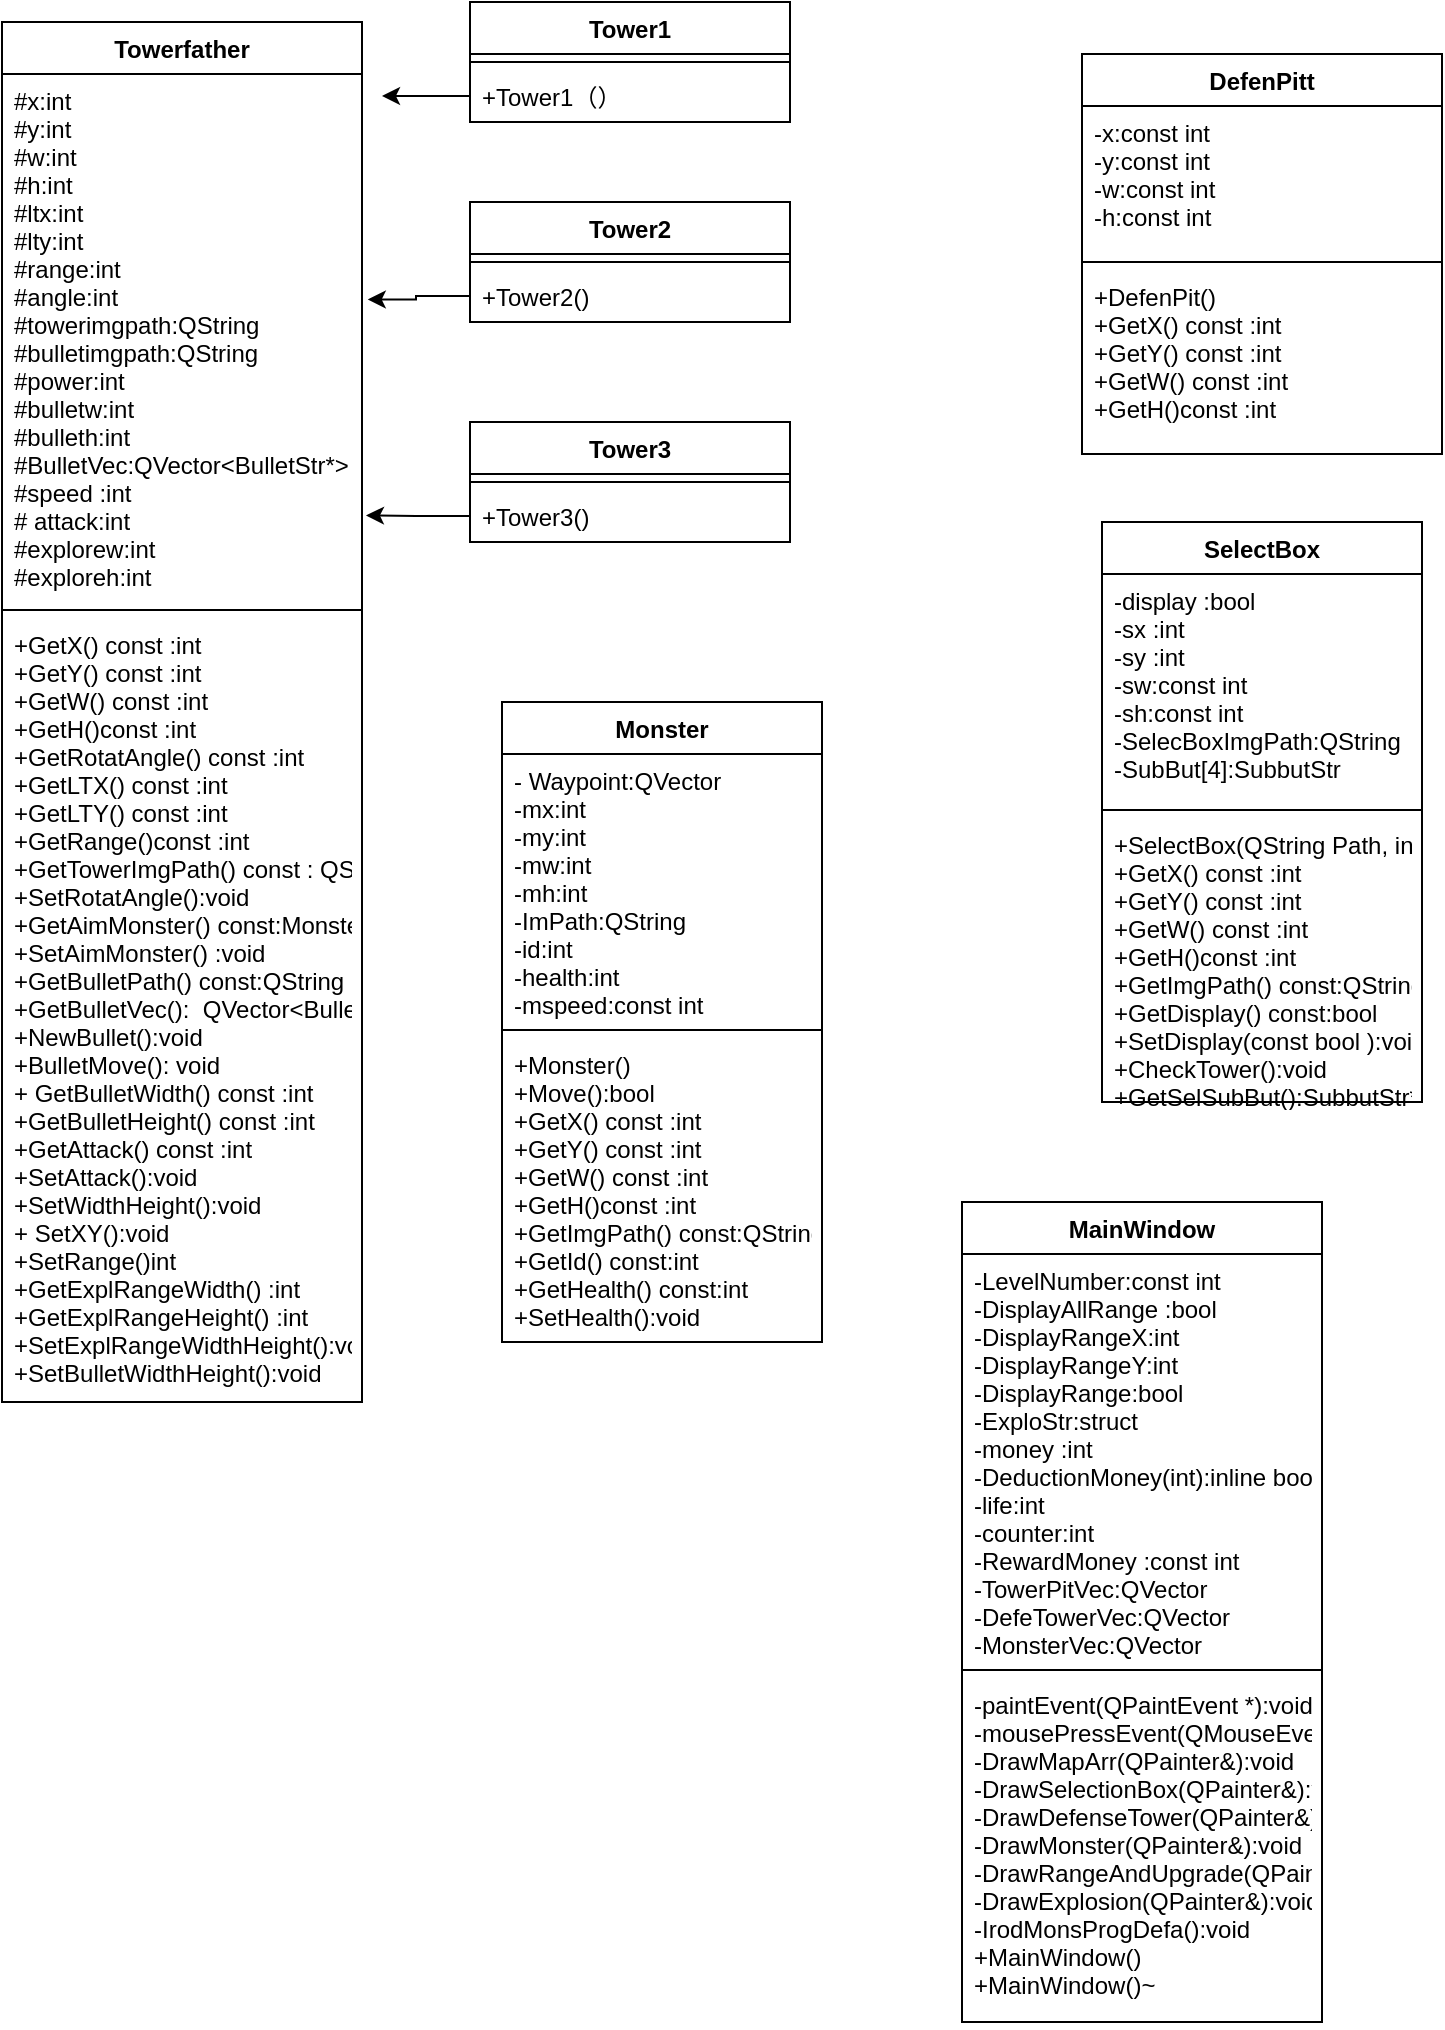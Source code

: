 <mxfile version="12.9.11" type="github"><diagram id="-Lg224OEGCXpfik_Urdk" name="Page-1"><mxGraphModel dx="1038" dy="548" grid="1" gridSize="10" guides="1" tooltips="1" connect="1" arrows="1" fold="1" page="1" pageScale="1" pageWidth="827" pageHeight="1169" math="0" shadow="0"><root><mxCell id="0"/><mxCell id="1" parent="0"/><mxCell id="gMZwpT5z1bTZswYviNnc-2" value="Towerfather" style="swimlane;fontStyle=1;align=center;verticalAlign=top;childLayout=stackLayout;horizontal=1;startSize=26;horizontalStack=0;resizeParent=1;resizeParentMax=0;resizeLast=0;collapsible=1;marginBottom=0;" vertex="1" parent="1"><mxGeometry x="100" y="130" width="180" height="690" as="geometry"/></mxCell><mxCell id="gMZwpT5z1bTZswYviNnc-3" value="#x:int&#10;#y:int&#10;#w:int&#10;#h:int&#10;#ltx:int&#10;#lty:int&#10;#range:int &#10;#angle:int&#10;#towerimgpath:QString&#10;#bulletimgpath:QString&#10;#power:int           &#10;#bulletw:int&#10;#bulleth:int&#10;#BulletVec:QVector&lt;BulletStr*&gt; &#10;#speed :int&#10;# attack:int&#10;#explorew:int&#10;#exploreh:int" style="text;strokeColor=none;fillColor=none;align=left;verticalAlign=top;spacingLeft=4;spacingRight=4;overflow=hidden;rotatable=0;points=[[0,0.5],[1,0.5]];portConstraint=eastwest;" vertex="1" parent="gMZwpT5z1bTZswYviNnc-2"><mxGeometry y="26" width="180" height="264" as="geometry"/></mxCell><mxCell id="gMZwpT5z1bTZswYviNnc-4" value="" style="line;strokeWidth=1;fillColor=none;align=left;verticalAlign=middle;spacingTop=-1;spacingLeft=3;spacingRight=3;rotatable=0;labelPosition=right;points=[];portConstraint=eastwest;" vertex="1" parent="gMZwpT5z1bTZswYviNnc-2"><mxGeometry y="290" width="180" height="8" as="geometry"/></mxCell><mxCell id="gMZwpT5z1bTZswYviNnc-5" value="+GetX() const :int&#10;+GetY() const :int&#10;+GetW() const :int&#10;+GetH()const :int&#10;+GetRotatAngle() const :int&#10;+GetLTX() const :int&#10;+GetLTY() const :int&#10;+GetRange()const :int   &#10;+GetTowerImgPath() const : QString  &#10;+SetRotatAngle():void&#10;+GetAimMonster() const:Monster* &#10;+SetAimMonster() :void&#10;+GetBulletPath() const:QString&#10;+GetBulletVec():  QVector&lt;BulletStr*&gt;&amp;&#10;+NewBullet():void&#10;+BulletMove(): void&#10;+ GetBulletWidth() const :int&#10;+GetBulletHeight() const :int&#10;+GetAttack() const :int&#10;+SetAttack():void&#10;+SetWidthHeight():void&#10;+ SetXY():void&#10;+SetRange()int&#10;+GetExplRangeWidth() :int&#10;+GetExplRangeHeight() :int&#10;+SetExplRangeWidthHeight():void&#10;+SetBulletWidthHeight():void" style="text;strokeColor=none;fillColor=none;align=left;verticalAlign=top;spacingLeft=4;spacingRight=4;overflow=hidden;rotatable=0;points=[[0,0.5],[1,0.5]];portConstraint=eastwest;" vertex="1" parent="gMZwpT5z1bTZswYviNnc-2"><mxGeometry y="298" width="180" height="392" as="geometry"/></mxCell><mxCell id="gMZwpT5z1bTZswYviNnc-6" value="Tower1" style="swimlane;fontStyle=1;align=center;verticalAlign=top;childLayout=stackLayout;horizontal=1;startSize=26;horizontalStack=0;resizeParent=1;resizeParentMax=0;resizeLast=0;collapsible=1;marginBottom=0;" vertex="1" parent="1"><mxGeometry x="334" y="120" width="160" height="60" as="geometry"/></mxCell><mxCell id="gMZwpT5z1bTZswYviNnc-8" value="" style="line;strokeWidth=1;fillColor=none;align=left;verticalAlign=middle;spacingTop=-1;spacingLeft=3;spacingRight=3;rotatable=0;labelPosition=right;points=[];portConstraint=eastwest;" vertex="1" parent="gMZwpT5z1bTZswYviNnc-6"><mxGeometry y="26" width="160" height="8" as="geometry"/></mxCell><mxCell id="gMZwpT5z1bTZswYviNnc-9" value="+Tower1（）" style="text;strokeColor=none;fillColor=none;align=left;verticalAlign=top;spacingLeft=4;spacingRight=4;overflow=hidden;rotatable=0;points=[[0,0.5],[1,0.5]];portConstraint=eastwest;" vertex="1" parent="gMZwpT5z1bTZswYviNnc-6"><mxGeometry y="34" width="160" height="26" as="geometry"/></mxCell><mxCell id="gMZwpT5z1bTZswYviNnc-10" value="Tower2" style="swimlane;fontStyle=1;align=center;verticalAlign=top;childLayout=stackLayout;horizontal=1;startSize=26;horizontalStack=0;resizeParent=1;resizeParentMax=0;resizeLast=0;collapsible=1;marginBottom=0;" vertex="1" parent="1"><mxGeometry x="334" y="220" width="160" height="60" as="geometry"/></mxCell><mxCell id="gMZwpT5z1bTZswYviNnc-12" value="" style="line;strokeWidth=1;fillColor=none;align=left;verticalAlign=middle;spacingTop=-1;spacingLeft=3;spacingRight=3;rotatable=0;labelPosition=right;points=[];portConstraint=eastwest;" vertex="1" parent="gMZwpT5z1bTZswYviNnc-10"><mxGeometry y="26" width="160" height="8" as="geometry"/></mxCell><mxCell id="gMZwpT5z1bTZswYviNnc-13" value="+Tower2()" style="text;strokeColor=none;fillColor=none;align=left;verticalAlign=top;spacingLeft=4;spacingRight=4;overflow=hidden;rotatable=0;points=[[0,0.5],[1,0.5]];portConstraint=eastwest;" vertex="1" parent="gMZwpT5z1bTZswYviNnc-10"><mxGeometry y="34" width="160" height="26" as="geometry"/></mxCell><mxCell id="gMZwpT5z1bTZswYviNnc-14" value="Tower3" style="swimlane;fontStyle=1;align=center;verticalAlign=top;childLayout=stackLayout;horizontal=1;startSize=26;horizontalStack=0;resizeParent=1;resizeParentMax=0;resizeLast=0;collapsible=1;marginBottom=0;" vertex="1" parent="1"><mxGeometry x="334" y="330" width="160" height="60" as="geometry"/></mxCell><mxCell id="gMZwpT5z1bTZswYviNnc-16" value="" style="line;strokeWidth=1;fillColor=none;align=left;verticalAlign=middle;spacingTop=-1;spacingLeft=3;spacingRight=3;rotatable=0;labelPosition=right;points=[];portConstraint=eastwest;" vertex="1" parent="gMZwpT5z1bTZswYviNnc-14"><mxGeometry y="26" width="160" height="8" as="geometry"/></mxCell><mxCell id="gMZwpT5z1bTZswYviNnc-17" value="+Tower3()" style="text;strokeColor=none;fillColor=none;align=left;verticalAlign=top;spacingLeft=4;spacingRight=4;overflow=hidden;rotatable=0;points=[[0,0.5],[1,0.5]];portConstraint=eastwest;" vertex="1" parent="gMZwpT5z1bTZswYviNnc-14"><mxGeometry y="34" width="160" height="26" as="geometry"/></mxCell><mxCell id="gMZwpT5z1bTZswYviNnc-18" style="edgeStyle=orthogonalEdgeStyle;rounded=0;orthogonalLoop=1;jettySize=auto;html=1;exitX=0;exitY=0.5;exitDx=0;exitDy=0;entryX=1.011;entryY=0.836;entryDx=0;entryDy=0;entryPerimeter=0;" edge="1" parent="1" source="gMZwpT5z1bTZswYviNnc-17" target="gMZwpT5z1bTZswYviNnc-3"><mxGeometry relative="1" as="geometry"/></mxCell><mxCell id="gMZwpT5z1bTZswYviNnc-19" style="edgeStyle=orthogonalEdgeStyle;rounded=0;orthogonalLoop=1;jettySize=auto;html=1;entryX=1.016;entryY=0.427;entryDx=0;entryDy=0;entryPerimeter=0;" edge="1" parent="1" source="gMZwpT5z1bTZswYviNnc-13" target="gMZwpT5z1bTZswYviNnc-3"><mxGeometry relative="1" as="geometry"/></mxCell><mxCell id="gMZwpT5z1bTZswYviNnc-20" style="edgeStyle=orthogonalEdgeStyle;rounded=0;orthogonalLoop=1;jettySize=auto;html=1;" edge="1" parent="1" source="gMZwpT5z1bTZswYviNnc-9"><mxGeometry relative="1" as="geometry"><mxPoint x="290" y="167" as="targetPoint"/></mxGeometry></mxCell><mxCell id="gMZwpT5z1bTZswYviNnc-21" value="DefenPitt" style="swimlane;fontStyle=1;align=center;verticalAlign=top;childLayout=stackLayout;horizontal=1;startSize=26;horizontalStack=0;resizeParent=1;resizeParentMax=0;resizeLast=0;collapsible=1;marginBottom=0;" vertex="1" parent="1"><mxGeometry x="640" y="146" width="180" height="200" as="geometry"/></mxCell><mxCell id="gMZwpT5z1bTZswYviNnc-22" value="-x:const int &#10;-y:const int &#10;-w:const int &#10;-h:const int " style="text;strokeColor=none;fillColor=none;align=left;verticalAlign=top;spacingLeft=4;spacingRight=4;overflow=hidden;rotatable=0;points=[[0,0.5],[1,0.5]];portConstraint=eastwest;" vertex="1" parent="gMZwpT5z1bTZswYviNnc-21"><mxGeometry y="26" width="180" height="74" as="geometry"/></mxCell><mxCell id="gMZwpT5z1bTZswYviNnc-23" value="" style="line;strokeWidth=1;fillColor=none;align=left;verticalAlign=middle;spacingTop=-1;spacingLeft=3;spacingRight=3;rotatable=0;labelPosition=right;points=[];portConstraint=eastwest;" vertex="1" parent="gMZwpT5z1bTZswYviNnc-21"><mxGeometry y="100" width="180" height="8" as="geometry"/></mxCell><mxCell id="gMZwpT5z1bTZswYviNnc-24" value="+DefenPit()&#10;+GetX() const :int&#10;+GetY() const :int&#10;+GetW() const :int&#10;+GetH()const :int" style="text;strokeColor=none;fillColor=none;align=left;verticalAlign=top;spacingLeft=4;spacingRight=4;overflow=hidden;rotatable=0;points=[[0,0.5],[1,0.5]];portConstraint=eastwest;" vertex="1" parent="gMZwpT5z1bTZswYviNnc-21"><mxGeometry y="108" width="180" height="92" as="geometry"/></mxCell><mxCell id="gMZwpT5z1bTZswYviNnc-25" value="SelectBox" style="swimlane;fontStyle=1;align=center;verticalAlign=top;childLayout=stackLayout;horizontal=1;startSize=26;horizontalStack=0;resizeParent=1;resizeParentMax=0;resizeLast=0;collapsible=1;marginBottom=0;" vertex="1" parent="1"><mxGeometry x="650" y="380" width="160" height="290" as="geometry"/></mxCell><mxCell id="gMZwpT5z1bTZswYviNnc-26" value="-display :bool&#10;-sx :int&#10;-sy :int&#10;-sw:const int&#10;-sh:const int&#10;-SelecBoxImgPath:QString&#10;-SubBut[4]:SubbutStr " style="text;strokeColor=none;fillColor=none;align=left;verticalAlign=top;spacingLeft=4;spacingRight=4;overflow=hidden;rotatable=0;points=[[0,0.5],[1,0.5]];portConstraint=eastwest;" vertex="1" parent="gMZwpT5z1bTZswYviNnc-25"><mxGeometry y="26" width="160" height="114" as="geometry"/></mxCell><mxCell id="gMZwpT5z1bTZswYviNnc-27" value="" style="line;strokeWidth=1;fillColor=none;align=left;verticalAlign=middle;spacingTop=-1;spacingLeft=3;spacingRight=3;rotatable=0;labelPosition=right;points=[];portConstraint=eastwest;" vertex="1" parent="gMZwpT5z1bTZswYviNnc-25"><mxGeometry y="140" width="160" height="8" as="geometry"/></mxCell><mxCell id="gMZwpT5z1bTZswYviNnc-28" value="+SelectBox(QString Path, int , int )&#10;+GetX() const :int&#10;+GetY() const :int&#10;+GetW() const :int&#10;+GetH()const :int&#10;+GetImgPath() const:QString &#10;+GetDisplay() const:bool&#10;+SetDisplay(const bool ):void&#10;+CheckTower():void&#10;+GetSelSubBut():SubbutStr*" style="text;strokeColor=none;fillColor=none;align=left;verticalAlign=top;spacingLeft=4;spacingRight=4;overflow=hidden;rotatable=0;points=[[0,0.5],[1,0.5]];portConstraint=eastwest;" vertex="1" parent="gMZwpT5z1bTZswYviNnc-25"><mxGeometry y="148" width="160" height="142" as="geometry"/></mxCell><mxCell id="gMZwpT5z1bTZswYviNnc-29" value="Monster" style="swimlane;fontStyle=1;align=center;verticalAlign=top;childLayout=stackLayout;horizontal=1;startSize=26;horizontalStack=0;resizeParent=1;resizeParentMax=0;resizeLast=0;collapsible=1;marginBottom=0;" vertex="1" parent="1"><mxGeometry x="350" y="470" width="160" height="320" as="geometry"/></mxCell><mxCell id="gMZwpT5z1bTZswYviNnc-30" value="- Waypoint:QVector&#10;-mx:int&#10;-my:int&#10;-mw:int &#10;-mh:int&#10;-ImPath:QString&#10;-id:int&#10;-health:int&#10;-mspeed:const int" style="text;strokeColor=none;fillColor=none;align=left;verticalAlign=top;spacingLeft=4;spacingRight=4;overflow=hidden;rotatable=0;points=[[0,0.5],[1,0.5]];portConstraint=eastwest;" vertex="1" parent="gMZwpT5z1bTZswYviNnc-29"><mxGeometry y="26" width="160" height="134" as="geometry"/></mxCell><mxCell id="gMZwpT5z1bTZswYviNnc-31" value="" style="line;strokeWidth=1;fillColor=none;align=left;verticalAlign=middle;spacingTop=-1;spacingLeft=3;spacingRight=3;rotatable=0;labelPosition=right;points=[];portConstraint=eastwest;" vertex="1" parent="gMZwpT5z1bTZswYviNnc-29"><mxGeometry y="160" width="160" height="8" as="geometry"/></mxCell><mxCell id="gMZwpT5z1bTZswYviNnc-32" value="+Monster()&#10;+Move():bool         &#10;+GetX() const :int&#10;+GetY() const :int&#10;+GetW() const :int&#10;+GetH()const :int&#10;+GetImgPath() const:QString &#10;+GetId() const:int&#10;+GetHealth() const:int&#10;+SetHealth():void" style="text;strokeColor=none;fillColor=none;align=left;verticalAlign=top;spacingLeft=4;spacingRight=4;overflow=hidden;rotatable=0;points=[[0,0.5],[1,0.5]];portConstraint=eastwest;" vertex="1" parent="gMZwpT5z1bTZswYviNnc-29"><mxGeometry y="168" width="160" height="152" as="geometry"/></mxCell><mxCell id="gMZwpT5z1bTZswYviNnc-33" value="MainWindow" style="swimlane;fontStyle=1;align=center;verticalAlign=top;childLayout=stackLayout;horizontal=1;startSize=26;horizontalStack=0;resizeParent=1;resizeParentMax=0;resizeLast=0;collapsible=1;marginBottom=0;" vertex="1" parent="1"><mxGeometry x="580" y="720" width="180" height="410" as="geometry"/></mxCell><mxCell id="gMZwpT5z1bTZswYviNnc-34" value="-LevelNumber:const int&#10;-DisplayAllRange :bool&#10;-DisplayRangeX:int&#10;-DisplayRangeY:int&#10;-DisplayRange:bool&#10;-ExploStr:struct&#10;-money :int&#10;-DeductionMoney(int):inline bool&#10;-life:int&#10;-counter:int&#10;-RewardMoney :const int&#10;-TowerPitVec:QVector&#10;-DefeTowerVec:QVector&#10;-MonsterVec:QVector" style="text;strokeColor=none;fillColor=none;align=left;verticalAlign=top;spacingLeft=4;spacingRight=4;overflow=hidden;rotatable=0;points=[[0,0.5],[1,0.5]];portConstraint=eastwest;" vertex="1" parent="gMZwpT5z1bTZswYviNnc-33"><mxGeometry y="26" width="180" height="204" as="geometry"/></mxCell><mxCell id="gMZwpT5z1bTZswYviNnc-35" value="" style="line;strokeWidth=1;fillColor=none;align=left;verticalAlign=middle;spacingTop=-1;spacingLeft=3;spacingRight=3;rotatable=0;labelPosition=right;points=[];portConstraint=eastwest;" vertex="1" parent="gMZwpT5z1bTZswYviNnc-33"><mxGeometry y="230" width="180" height="8" as="geometry"/></mxCell><mxCell id="gMZwpT5z1bTZswYviNnc-36" value="-paintEvent(QPaintEvent *):void&#10;-mousePressEvent(QMouseEvent *):void&#10;-DrawMapArr(QPainter&amp;):void&#10;-DrawSelectionBox(QPainter&amp;):void&#10;-DrawDefenseTower(QPainter&amp;):void&#10;-DrawMonster(QPainter&amp;):void&#10;-DrawRangeAndUpgrade(QPainter&amp;):void&#10;-DrawExplosion(QPainter&amp;):void&#10;-IrodMonsProgDefa():void&#10;+MainWindow()&#10;+MainWindow()~" style="text;strokeColor=none;fillColor=none;align=left;verticalAlign=top;spacingLeft=4;spacingRight=4;overflow=hidden;rotatable=0;points=[[0,0.5],[1,0.5]];portConstraint=eastwest;" vertex="1" parent="gMZwpT5z1bTZswYviNnc-33"><mxGeometry y="238" width="180" height="172" as="geometry"/></mxCell></root></mxGraphModel></diagram></mxfile>